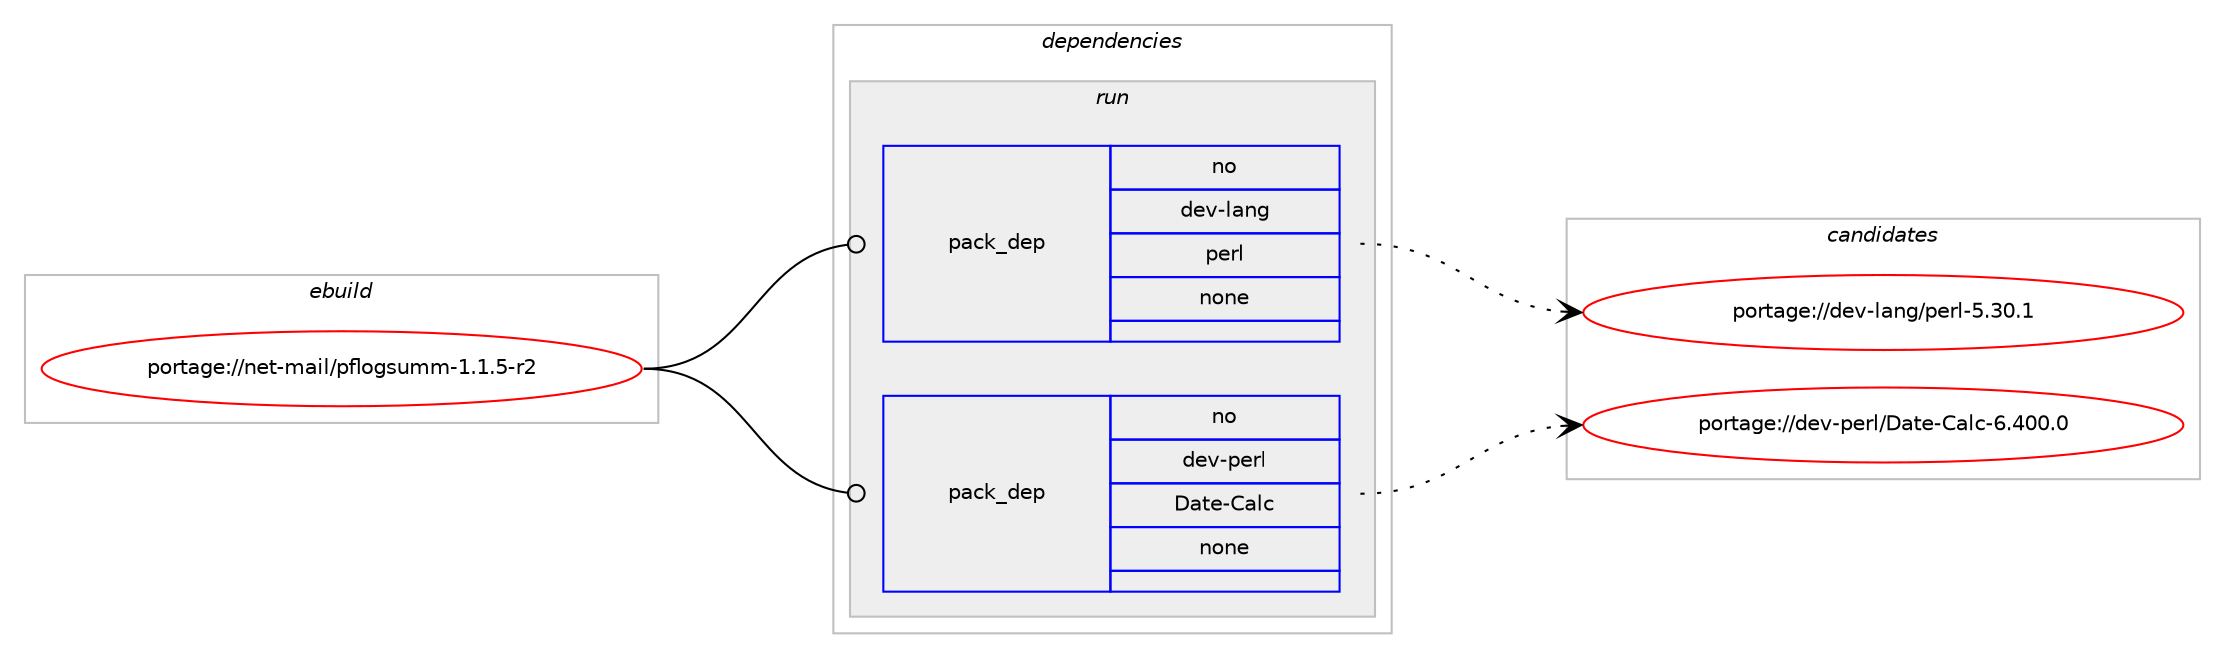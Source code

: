 digraph prolog {

# *************
# Graph options
# *************

newrank=true;
concentrate=true;
compound=true;
graph [rankdir=LR,fontname=Helvetica,fontsize=10,ranksep=1.5];#, ranksep=2.5, nodesep=0.2];
edge  [arrowhead=vee];
node  [fontname=Helvetica,fontsize=10];

# **********
# The ebuild
# **********

subgraph cluster_leftcol {
color=gray;
rank=same;
label=<<i>ebuild</i>>;
id [label="portage://net-mail/pflogsumm-1.1.5-r2", color=red, width=4, href="../net-mail/pflogsumm-1.1.5-r2.svg"];
}

# ****************
# The dependencies
# ****************

subgraph cluster_midcol {
color=gray;
label=<<i>dependencies</i>>;
subgraph cluster_compile {
fillcolor="#eeeeee";
style=filled;
label=<<i>compile</i>>;
}
subgraph cluster_compileandrun {
fillcolor="#eeeeee";
style=filled;
label=<<i>compile and run</i>>;
}
subgraph cluster_run {
fillcolor="#eeeeee";
style=filled;
label=<<i>run</i>>;
subgraph pack19134 {
dependency23304 [label=<<TABLE BORDER="0" CELLBORDER="1" CELLSPACING="0" CELLPADDING="4" WIDTH="220"><TR><TD ROWSPAN="6" CELLPADDING="30">pack_dep</TD></TR><TR><TD WIDTH="110">no</TD></TR><TR><TD>dev-lang</TD></TR><TR><TD>perl</TD></TR><TR><TD>none</TD></TR><TR><TD></TD></TR></TABLE>>, shape=none, color=blue];
}
id:e -> dependency23304:w [weight=20,style="solid",arrowhead="odot"];
subgraph pack19135 {
dependency23305 [label=<<TABLE BORDER="0" CELLBORDER="1" CELLSPACING="0" CELLPADDING="4" WIDTH="220"><TR><TD ROWSPAN="6" CELLPADDING="30">pack_dep</TD></TR><TR><TD WIDTH="110">no</TD></TR><TR><TD>dev-perl</TD></TR><TR><TD>Date-Calc</TD></TR><TR><TD>none</TD></TR><TR><TD></TD></TR></TABLE>>, shape=none, color=blue];
}
id:e -> dependency23305:w [weight=20,style="solid",arrowhead="odot"];
}
}

# **************
# The candidates
# **************

subgraph cluster_choices {
rank=same;
color=gray;
label=<<i>candidates</i>>;

subgraph choice19134 {
color=black;
nodesep=1;
choice10010111845108971101034711210111410845534651484649 [label="portage://dev-lang/perl-5.30.1", color=red, width=4,href="../dev-lang/perl-5.30.1.svg"];
dependency23304:e -> choice10010111845108971101034711210111410845534651484649:w [style=dotted,weight="100"];
}
subgraph choice19135 {
color=black;
nodesep=1;
choice10010111845112101114108476897116101456797108994554465248484648 [label="portage://dev-perl/Date-Calc-6.400.0", color=red, width=4,href="../dev-perl/Date-Calc-6.400.0.svg"];
dependency23305:e -> choice10010111845112101114108476897116101456797108994554465248484648:w [style=dotted,weight="100"];
}
}

}
